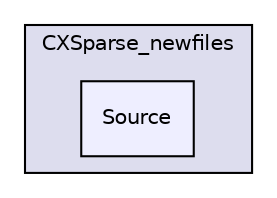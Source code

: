 digraph "libs/SuiteSparse/CXSparse_newfiles/Source" {
  compound=true
  node [ fontsize="10", fontname="Helvetica"];
  edge [ labelfontsize="10", labelfontname="Helvetica"];
  subgraph clusterdir_d7c04fa715a2e1447df40bc9cc9441e9 {
    graph [ bgcolor="#ddddee", pencolor="black", label="CXSparse_newfiles" fontname="Helvetica", fontsize="10", URL="dir_d7c04fa715a2e1447df40bc9cc9441e9.html"]
  dir_c336dbb9fb2f5ec4de7600f2c9becf5a [shape=box, label="Source", style="filled", fillcolor="#eeeeff", pencolor="black", URL="dir_c336dbb9fb2f5ec4de7600f2c9becf5a.html"];
  }
}
